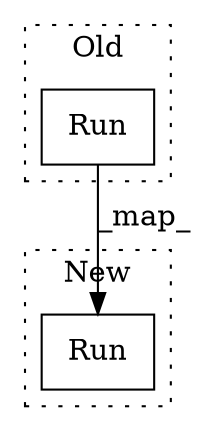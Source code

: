 digraph G {
subgraph cluster0 {
1 [label="Run" a="32" s="9297,9311" l="4,1" shape="box"];
label = "Old";
style="dotted";
}
subgraph cluster1 {
2 [label="Run" a="32" s="9004,9018" l="4,1" shape="box"];
label = "New";
style="dotted";
}
1 -> 2 [label="_map_"];
}